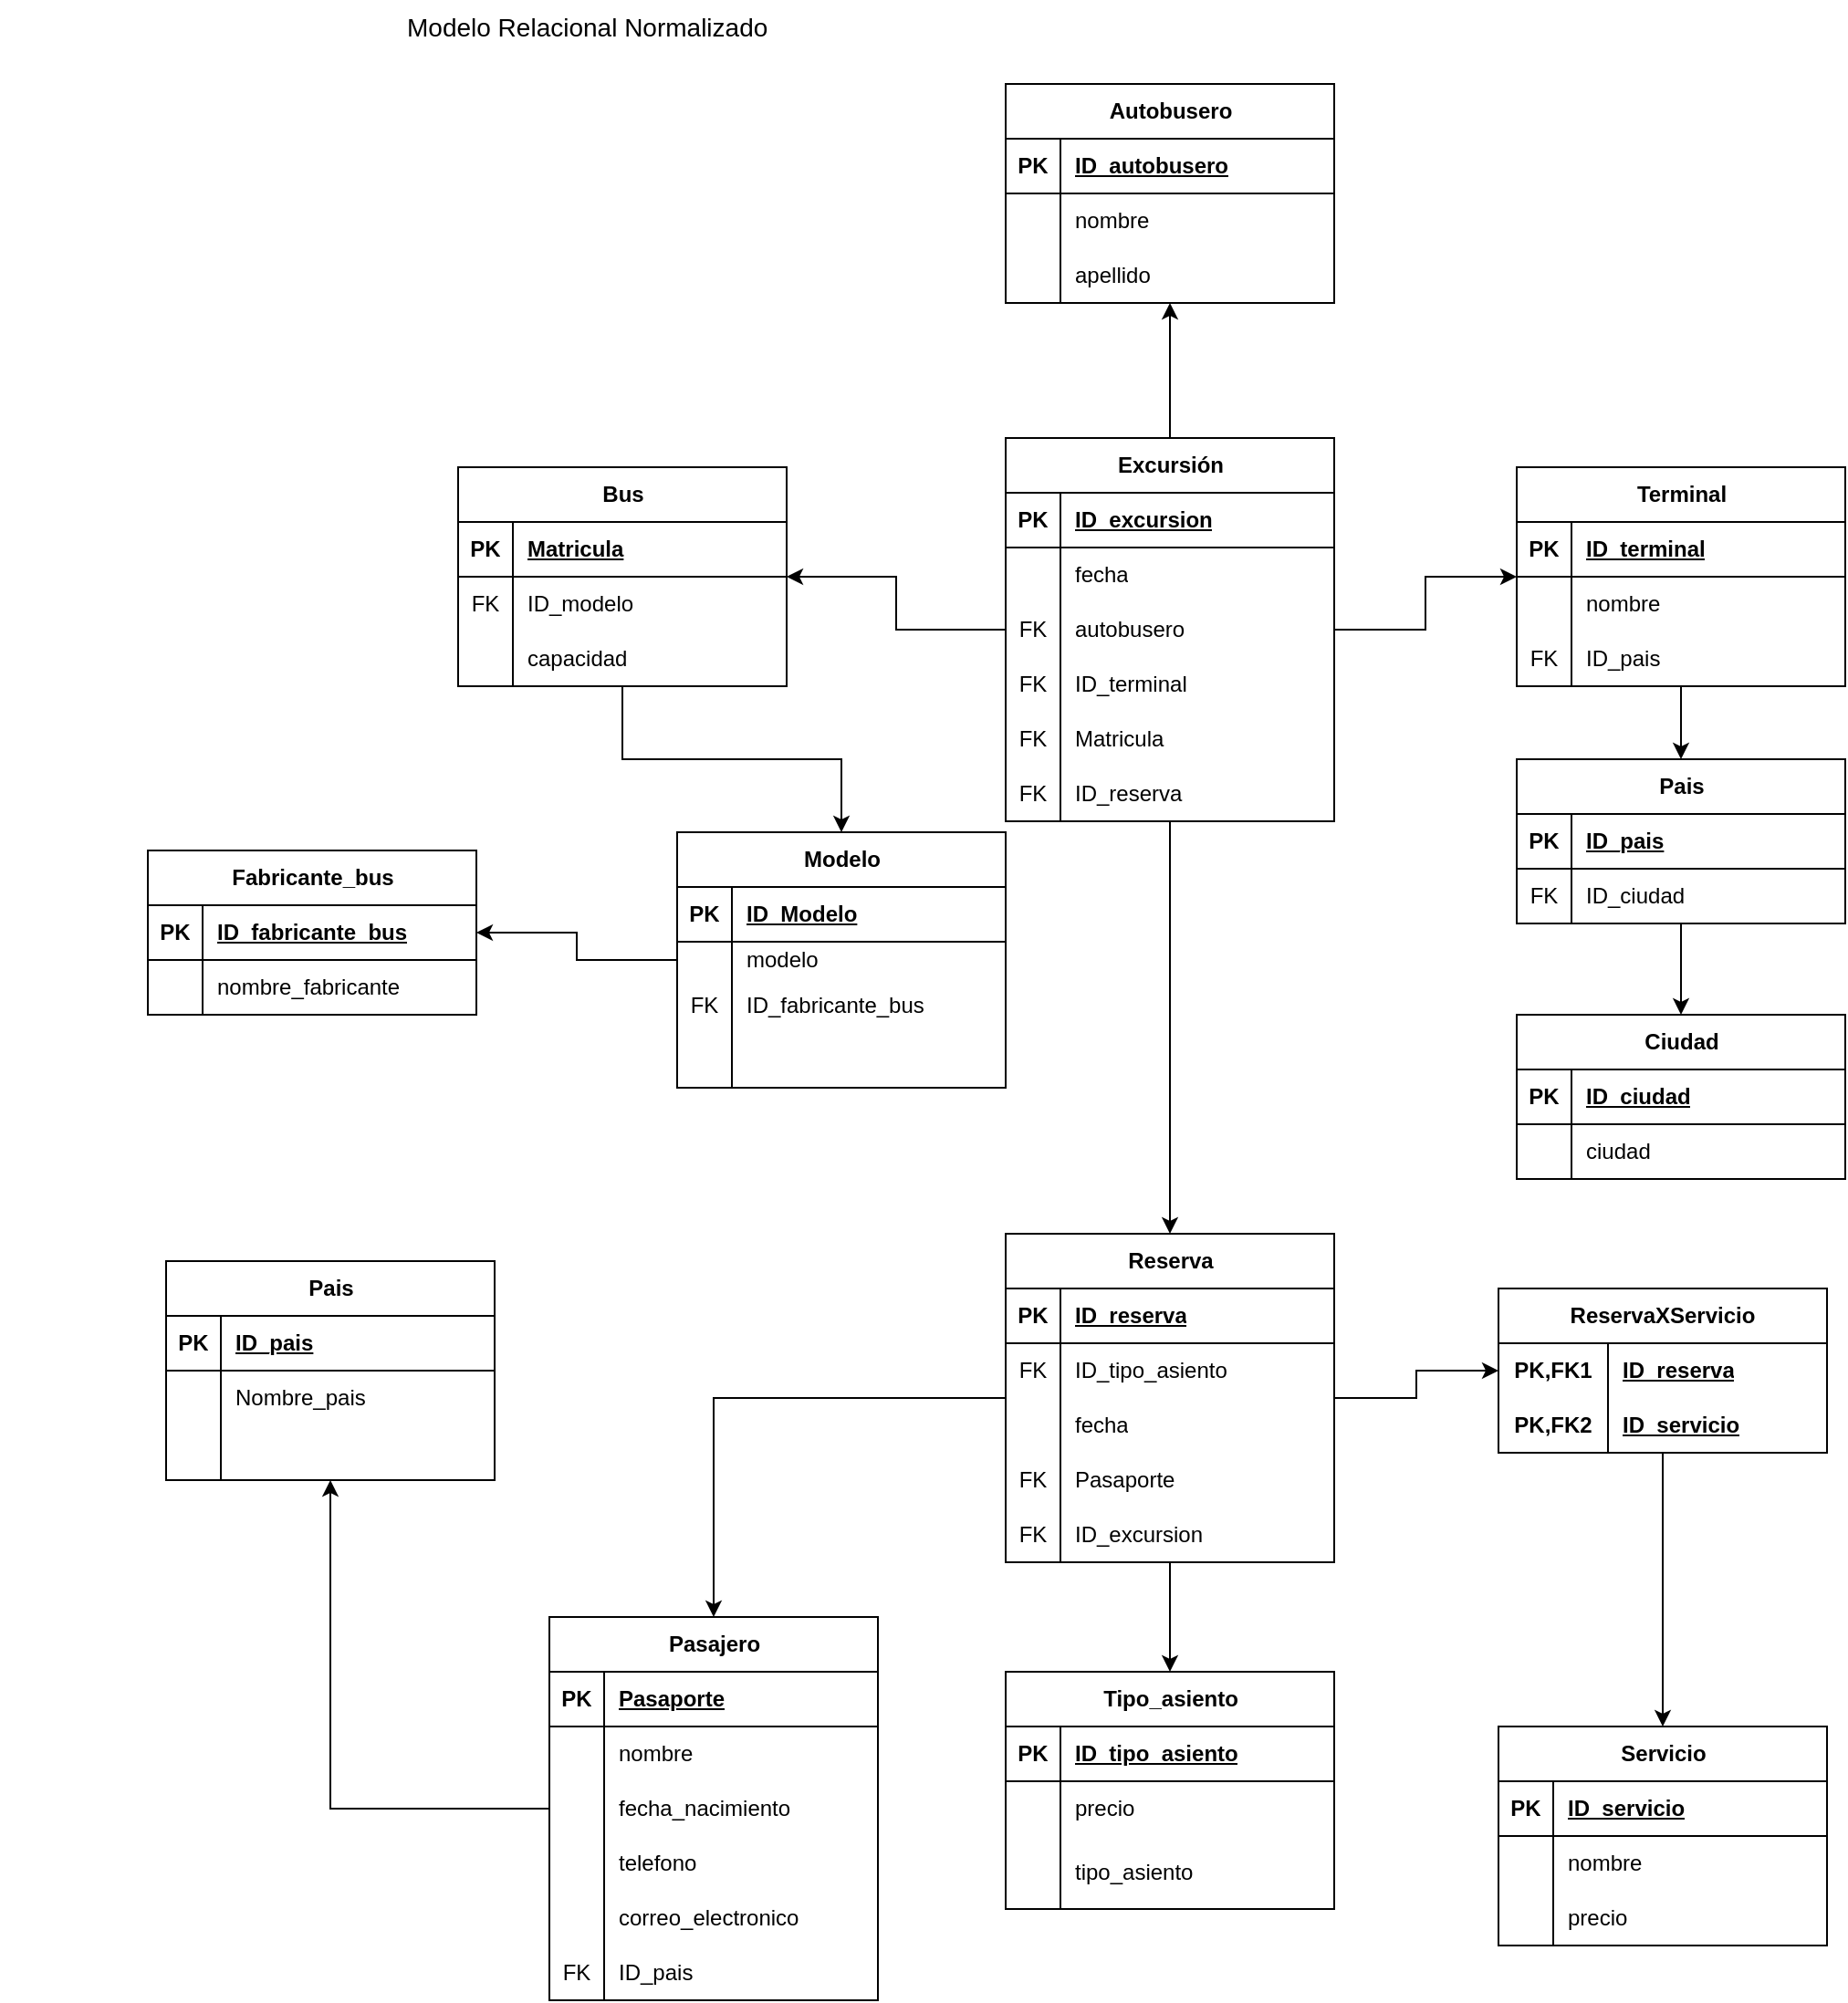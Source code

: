 <mxfile version="24.2.3" type="device">
  <diagram name="Página-1" id="sTii-aYn2MljI0GXQbQW">
    <mxGraphModel dx="1820" dy="479" grid="1" gridSize="10" guides="1" tooltips="1" connect="1" arrows="1" fold="1" page="1" pageScale="1" pageWidth="827" pageHeight="1169" math="0" shadow="0">
      <root>
        <mxCell id="0" />
        <mxCell id="1" parent="0" />
        <mxCell id="1o98DxpdG4-aIooKoD_s-175" style="edgeStyle=orthogonalEdgeStyle;rounded=0;orthogonalLoop=1;jettySize=auto;html=1;" parent="1" source="1o98DxpdG4-aIooKoD_s-1" target="1o98DxpdG4-aIooKoD_s-162" edge="1">
          <mxGeometry relative="1" as="geometry" />
        </mxCell>
        <mxCell id="1o98DxpdG4-aIooKoD_s-1" value="Bus" style="shape=table;startSize=30;container=1;collapsible=1;childLayout=tableLayout;fixedRows=1;rowLines=0;fontStyle=1;align=center;resizeLast=1;html=1;" parent="1" vertex="1">
          <mxGeometry x="40" y="276" width="180" height="120" as="geometry" />
        </mxCell>
        <mxCell id="1o98DxpdG4-aIooKoD_s-2" value="" style="shape=tableRow;horizontal=0;startSize=0;swimlaneHead=0;swimlaneBody=0;fillColor=none;collapsible=0;dropTarget=0;points=[[0,0.5],[1,0.5]];portConstraint=eastwest;top=0;left=0;right=0;bottom=1;" parent="1o98DxpdG4-aIooKoD_s-1" vertex="1">
          <mxGeometry y="30" width="180" height="30" as="geometry" />
        </mxCell>
        <mxCell id="1o98DxpdG4-aIooKoD_s-3" value="PK" style="shape=partialRectangle;connectable=0;fillColor=none;top=0;left=0;bottom=0;right=0;fontStyle=1;overflow=hidden;whiteSpace=wrap;html=1;" parent="1o98DxpdG4-aIooKoD_s-2" vertex="1">
          <mxGeometry width="30" height="30" as="geometry">
            <mxRectangle width="30" height="30" as="alternateBounds" />
          </mxGeometry>
        </mxCell>
        <mxCell id="1o98DxpdG4-aIooKoD_s-4" value="Matricula" style="shape=partialRectangle;connectable=0;fillColor=none;top=0;left=0;bottom=0;right=0;align=left;spacingLeft=6;fontStyle=5;overflow=hidden;whiteSpace=wrap;html=1;" parent="1o98DxpdG4-aIooKoD_s-2" vertex="1">
          <mxGeometry x="30" width="150" height="30" as="geometry">
            <mxRectangle width="150" height="30" as="alternateBounds" />
          </mxGeometry>
        </mxCell>
        <mxCell id="1o98DxpdG4-aIooKoD_s-5" value="" style="shape=tableRow;horizontal=0;startSize=0;swimlaneHead=0;swimlaneBody=0;fillColor=none;collapsible=0;dropTarget=0;points=[[0,0.5],[1,0.5]];portConstraint=eastwest;top=0;left=0;right=0;bottom=0;" parent="1o98DxpdG4-aIooKoD_s-1" vertex="1">
          <mxGeometry y="60" width="180" height="30" as="geometry" />
        </mxCell>
        <mxCell id="1o98DxpdG4-aIooKoD_s-6" value="FK" style="shape=partialRectangle;connectable=0;fillColor=none;top=0;left=0;bottom=0;right=0;editable=1;overflow=hidden;whiteSpace=wrap;html=1;" parent="1o98DxpdG4-aIooKoD_s-5" vertex="1">
          <mxGeometry width="30" height="30" as="geometry">
            <mxRectangle width="30" height="30" as="alternateBounds" />
          </mxGeometry>
        </mxCell>
        <mxCell id="1o98DxpdG4-aIooKoD_s-7" value="ID_modelo" style="shape=partialRectangle;connectable=0;fillColor=none;top=0;left=0;bottom=0;right=0;align=left;spacingLeft=6;overflow=hidden;whiteSpace=wrap;html=1;" parent="1o98DxpdG4-aIooKoD_s-5" vertex="1">
          <mxGeometry x="30" width="150" height="30" as="geometry">
            <mxRectangle width="150" height="30" as="alternateBounds" />
          </mxGeometry>
        </mxCell>
        <mxCell id="1o98DxpdG4-aIooKoD_s-158" style="shape=tableRow;horizontal=0;startSize=0;swimlaneHead=0;swimlaneBody=0;fillColor=none;collapsible=0;dropTarget=0;points=[[0,0.5],[1,0.5]];portConstraint=eastwest;top=0;left=0;right=0;bottom=0;" parent="1o98DxpdG4-aIooKoD_s-1" vertex="1">
          <mxGeometry y="90" width="180" height="30" as="geometry" />
        </mxCell>
        <mxCell id="1o98DxpdG4-aIooKoD_s-159" style="shape=partialRectangle;connectable=0;fillColor=none;top=0;left=0;bottom=0;right=0;editable=1;overflow=hidden;whiteSpace=wrap;html=1;" parent="1o98DxpdG4-aIooKoD_s-158" vertex="1">
          <mxGeometry width="30" height="30" as="geometry">
            <mxRectangle width="30" height="30" as="alternateBounds" />
          </mxGeometry>
        </mxCell>
        <mxCell id="1o98DxpdG4-aIooKoD_s-160" value="capacidad" style="shape=partialRectangle;connectable=0;fillColor=none;top=0;left=0;bottom=0;right=0;align=left;spacingLeft=6;overflow=hidden;whiteSpace=wrap;html=1;" parent="1o98DxpdG4-aIooKoD_s-158" vertex="1">
          <mxGeometry x="30" width="150" height="30" as="geometry">
            <mxRectangle width="150" height="30" as="alternateBounds" />
          </mxGeometry>
        </mxCell>
        <mxCell id="1o98DxpdG4-aIooKoD_s-14" value="Modelo Relacional Normalizado" style="text;html=1;align=left;verticalAlign=middle;whiteSpace=wrap;rounded=0;fontSize=14;" parent="1" vertex="1">
          <mxGeometry x="10" y="20" width="260" height="30" as="geometry" />
        </mxCell>
        <mxCell id="1o98DxpdG4-aIooKoD_s-180" style="edgeStyle=orthogonalEdgeStyle;rounded=0;orthogonalLoop=1;jettySize=auto;html=1;" parent="1" source="1o98DxpdG4-aIooKoD_s-16" target="1o98DxpdG4-aIooKoD_s-145" edge="1">
          <mxGeometry relative="1" as="geometry" />
        </mxCell>
        <mxCell id="1o98DxpdG4-aIooKoD_s-16" value="Terminal" style="shape=table;startSize=30;container=1;collapsible=1;childLayout=tableLayout;fixedRows=1;rowLines=0;fontStyle=1;align=center;resizeLast=1;html=1;" parent="1" vertex="1">
          <mxGeometry x="620" y="276" width="180" height="120" as="geometry" />
        </mxCell>
        <mxCell id="1o98DxpdG4-aIooKoD_s-17" value="" style="shape=tableRow;horizontal=0;startSize=0;swimlaneHead=0;swimlaneBody=0;fillColor=none;collapsible=0;dropTarget=0;points=[[0,0.5],[1,0.5]];portConstraint=eastwest;top=0;left=0;right=0;bottom=1;" parent="1o98DxpdG4-aIooKoD_s-16" vertex="1">
          <mxGeometry y="30" width="180" height="30" as="geometry" />
        </mxCell>
        <mxCell id="1o98DxpdG4-aIooKoD_s-18" value="PK" style="shape=partialRectangle;connectable=0;fillColor=none;top=0;left=0;bottom=0;right=0;fontStyle=1;overflow=hidden;whiteSpace=wrap;html=1;" parent="1o98DxpdG4-aIooKoD_s-17" vertex="1">
          <mxGeometry width="30" height="30" as="geometry">
            <mxRectangle width="30" height="30" as="alternateBounds" />
          </mxGeometry>
        </mxCell>
        <mxCell id="1o98DxpdG4-aIooKoD_s-19" value="ID_terminal" style="shape=partialRectangle;connectable=0;fillColor=none;top=0;left=0;bottom=0;right=0;align=left;spacingLeft=6;fontStyle=5;overflow=hidden;whiteSpace=wrap;html=1;" parent="1o98DxpdG4-aIooKoD_s-17" vertex="1">
          <mxGeometry x="30" width="150" height="30" as="geometry">
            <mxRectangle width="150" height="30" as="alternateBounds" />
          </mxGeometry>
        </mxCell>
        <mxCell id="1o98DxpdG4-aIooKoD_s-20" value="" style="shape=tableRow;horizontal=0;startSize=0;swimlaneHead=0;swimlaneBody=0;fillColor=none;collapsible=0;dropTarget=0;points=[[0,0.5],[1,0.5]];portConstraint=eastwest;top=0;left=0;right=0;bottom=0;" parent="1o98DxpdG4-aIooKoD_s-16" vertex="1">
          <mxGeometry y="60" width="180" height="30" as="geometry" />
        </mxCell>
        <mxCell id="1o98DxpdG4-aIooKoD_s-21" value="" style="shape=partialRectangle;connectable=0;fillColor=none;top=0;left=0;bottom=0;right=0;editable=1;overflow=hidden;whiteSpace=wrap;html=1;" parent="1o98DxpdG4-aIooKoD_s-20" vertex="1">
          <mxGeometry width="30" height="30" as="geometry">
            <mxRectangle width="30" height="30" as="alternateBounds" />
          </mxGeometry>
        </mxCell>
        <mxCell id="1o98DxpdG4-aIooKoD_s-22" value="nombre" style="shape=partialRectangle;connectable=0;fillColor=none;top=0;left=0;bottom=0;right=0;align=left;spacingLeft=6;overflow=hidden;whiteSpace=wrap;html=1;" parent="1o98DxpdG4-aIooKoD_s-20" vertex="1">
          <mxGeometry x="30" width="150" height="30" as="geometry">
            <mxRectangle width="150" height="30" as="alternateBounds" />
          </mxGeometry>
        </mxCell>
        <mxCell id="1o98DxpdG4-aIooKoD_s-26" value="" style="shape=tableRow;horizontal=0;startSize=0;swimlaneHead=0;swimlaneBody=0;fillColor=none;collapsible=0;dropTarget=0;points=[[0,0.5],[1,0.5]];portConstraint=eastwest;top=0;left=0;right=0;bottom=0;" parent="1o98DxpdG4-aIooKoD_s-16" vertex="1">
          <mxGeometry y="90" width="180" height="30" as="geometry" />
        </mxCell>
        <mxCell id="1o98DxpdG4-aIooKoD_s-27" value="FK" style="shape=partialRectangle;connectable=0;fillColor=none;top=0;left=0;bottom=0;right=0;editable=1;overflow=hidden;whiteSpace=wrap;html=1;" parent="1o98DxpdG4-aIooKoD_s-26" vertex="1">
          <mxGeometry width="30" height="30" as="geometry">
            <mxRectangle width="30" height="30" as="alternateBounds" />
          </mxGeometry>
        </mxCell>
        <mxCell id="1o98DxpdG4-aIooKoD_s-28" value="ID_pais" style="shape=partialRectangle;connectable=0;fillColor=none;top=0;left=0;bottom=0;right=0;align=left;spacingLeft=6;overflow=hidden;whiteSpace=wrap;html=1;" parent="1o98DxpdG4-aIooKoD_s-26" vertex="1">
          <mxGeometry x="30" width="150" height="30" as="geometry">
            <mxRectangle width="150" height="30" as="alternateBounds" />
          </mxGeometry>
        </mxCell>
        <mxCell id="1o98DxpdG4-aIooKoD_s-29" style="edgeStyle=orthogonalEdgeStyle;rounded=0;orthogonalLoop=1;jettySize=auto;html=1;" parent="1" source="1o98DxpdG4-aIooKoD_s-30" target="1o98DxpdG4-aIooKoD_s-52" edge="1">
          <mxGeometry relative="1" as="geometry" />
        </mxCell>
        <mxCell id="1o98DxpdG4-aIooKoD_s-125" style="edgeStyle=orthogonalEdgeStyle;rounded=0;orthogonalLoop=1;jettySize=auto;html=1;" parent="1" source="1o98DxpdG4-aIooKoD_s-30" target="1o98DxpdG4-aIooKoD_s-112" edge="1">
          <mxGeometry relative="1" as="geometry" />
        </mxCell>
        <mxCell id="1o98DxpdG4-aIooKoD_s-144" style="edgeStyle=orthogonalEdgeStyle;rounded=0;orthogonalLoop=1;jettySize=auto;html=1;" parent="1" source="1o98DxpdG4-aIooKoD_s-30" target="1o98DxpdG4-aIooKoD_s-1" edge="1">
          <mxGeometry relative="1" as="geometry" />
        </mxCell>
        <mxCell id="1o98DxpdG4-aIooKoD_s-30" value="Excursión" style="shape=table;startSize=30;container=1;collapsible=1;childLayout=tableLayout;fixedRows=1;rowLines=0;fontStyle=1;align=center;resizeLast=1;html=1;" parent="1" vertex="1">
          <mxGeometry x="340" y="260" width="180" height="210" as="geometry" />
        </mxCell>
        <mxCell id="1o98DxpdG4-aIooKoD_s-31" value="" style="shape=tableRow;horizontal=0;startSize=0;swimlaneHead=0;swimlaneBody=0;fillColor=none;collapsible=0;dropTarget=0;points=[[0,0.5],[1,0.5]];portConstraint=eastwest;top=0;left=0;right=0;bottom=1;" parent="1o98DxpdG4-aIooKoD_s-30" vertex="1">
          <mxGeometry y="30" width="180" height="30" as="geometry" />
        </mxCell>
        <mxCell id="1o98DxpdG4-aIooKoD_s-32" value="PK" style="shape=partialRectangle;connectable=0;fillColor=none;top=0;left=0;bottom=0;right=0;fontStyle=1;overflow=hidden;whiteSpace=wrap;html=1;" parent="1o98DxpdG4-aIooKoD_s-31" vertex="1">
          <mxGeometry width="30" height="30" as="geometry">
            <mxRectangle width="30" height="30" as="alternateBounds" />
          </mxGeometry>
        </mxCell>
        <mxCell id="1o98DxpdG4-aIooKoD_s-33" value="ID_excursion" style="shape=partialRectangle;connectable=0;fillColor=none;top=0;left=0;bottom=0;right=0;align=left;spacingLeft=6;fontStyle=5;overflow=hidden;whiteSpace=wrap;html=1;" parent="1o98DxpdG4-aIooKoD_s-31" vertex="1">
          <mxGeometry x="30" width="150" height="30" as="geometry">
            <mxRectangle width="150" height="30" as="alternateBounds" />
          </mxGeometry>
        </mxCell>
        <mxCell id="1o98DxpdG4-aIooKoD_s-34" value="" style="shape=tableRow;horizontal=0;startSize=0;swimlaneHead=0;swimlaneBody=0;fillColor=none;collapsible=0;dropTarget=0;points=[[0,0.5],[1,0.5]];portConstraint=eastwest;top=0;left=0;right=0;bottom=0;" parent="1o98DxpdG4-aIooKoD_s-30" vertex="1">
          <mxGeometry y="60" width="180" height="30" as="geometry" />
        </mxCell>
        <mxCell id="1o98DxpdG4-aIooKoD_s-35" value="" style="shape=partialRectangle;connectable=0;fillColor=none;top=0;left=0;bottom=0;right=0;editable=1;overflow=hidden;whiteSpace=wrap;html=1;" parent="1o98DxpdG4-aIooKoD_s-34" vertex="1">
          <mxGeometry width="30" height="30" as="geometry">
            <mxRectangle width="30" height="30" as="alternateBounds" />
          </mxGeometry>
        </mxCell>
        <mxCell id="1o98DxpdG4-aIooKoD_s-36" value="fecha" style="shape=partialRectangle;connectable=0;fillColor=none;top=0;left=0;bottom=0;right=0;align=left;spacingLeft=6;overflow=hidden;whiteSpace=wrap;html=1;" parent="1o98DxpdG4-aIooKoD_s-34" vertex="1">
          <mxGeometry x="30" width="150" height="30" as="geometry">
            <mxRectangle width="150" height="30" as="alternateBounds" />
          </mxGeometry>
        </mxCell>
        <mxCell id="1o98DxpdG4-aIooKoD_s-37" value="" style="shape=tableRow;horizontal=0;startSize=0;swimlaneHead=0;swimlaneBody=0;fillColor=none;collapsible=0;dropTarget=0;points=[[0,0.5],[1,0.5]];portConstraint=eastwest;top=0;left=0;right=0;bottom=0;" parent="1o98DxpdG4-aIooKoD_s-30" vertex="1">
          <mxGeometry y="90" width="180" height="30" as="geometry" />
        </mxCell>
        <mxCell id="1o98DxpdG4-aIooKoD_s-38" value="FK" style="shape=partialRectangle;connectable=0;fillColor=none;top=0;left=0;bottom=0;right=0;editable=1;overflow=hidden;whiteSpace=wrap;html=1;" parent="1o98DxpdG4-aIooKoD_s-37" vertex="1">
          <mxGeometry width="30" height="30" as="geometry">
            <mxRectangle width="30" height="30" as="alternateBounds" />
          </mxGeometry>
        </mxCell>
        <mxCell id="1o98DxpdG4-aIooKoD_s-39" value="autobusero" style="shape=partialRectangle;connectable=0;fillColor=none;top=0;left=0;bottom=0;right=0;align=left;spacingLeft=6;overflow=hidden;whiteSpace=wrap;html=1;" parent="1o98DxpdG4-aIooKoD_s-37" vertex="1">
          <mxGeometry x="30" width="150" height="30" as="geometry">
            <mxRectangle width="150" height="30" as="alternateBounds" />
          </mxGeometry>
        </mxCell>
        <mxCell id="1o98DxpdG4-aIooKoD_s-43" style="shape=tableRow;horizontal=0;startSize=0;swimlaneHead=0;swimlaneBody=0;fillColor=none;collapsible=0;dropTarget=0;points=[[0,0.5],[1,0.5]];portConstraint=eastwest;top=0;left=0;right=0;bottom=0;" parent="1o98DxpdG4-aIooKoD_s-30" vertex="1">
          <mxGeometry y="120" width="180" height="30" as="geometry" />
        </mxCell>
        <mxCell id="1o98DxpdG4-aIooKoD_s-44" value="FK" style="shape=partialRectangle;connectable=0;fillColor=none;top=0;left=0;bottom=0;right=0;editable=1;overflow=hidden;whiteSpace=wrap;html=1;" parent="1o98DxpdG4-aIooKoD_s-43" vertex="1">
          <mxGeometry width="30" height="30" as="geometry">
            <mxRectangle width="30" height="30" as="alternateBounds" />
          </mxGeometry>
        </mxCell>
        <mxCell id="1o98DxpdG4-aIooKoD_s-45" value="ID_terminal" style="shape=partialRectangle;connectable=0;fillColor=none;top=0;left=0;bottom=0;right=0;align=left;spacingLeft=6;overflow=hidden;whiteSpace=wrap;html=1;" parent="1o98DxpdG4-aIooKoD_s-43" vertex="1">
          <mxGeometry x="30" width="150" height="30" as="geometry">
            <mxRectangle width="150" height="30" as="alternateBounds" />
          </mxGeometry>
        </mxCell>
        <mxCell id="1o98DxpdG4-aIooKoD_s-46" style="shape=tableRow;horizontal=0;startSize=0;swimlaneHead=0;swimlaneBody=0;fillColor=none;collapsible=0;dropTarget=0;points=[[0,0.5],[1,0.5]];portConstraint=eastwest;top=0;left=0;right=0;bottom=0;" parent="1o98DxpdG4-aIooKoD_s-30" vertex="1">
          <mxGeometry y="150" width="180" height="30" as="geometry" />
        </mxCell>
        <mxCell id="1o98DxpdG4-aIooKoD_s-47" value="FK" style="shape=partialRectangle;connectable=0;fillColor=none;top=0;left=0;bottom=0;right=0;editable=1;overflow=hidden;whiteSpace=wrap;html=1;" parent="1o98DxpdG4-aIooKoD_s-46" vertex="1">
          <mxGeometry width="30" height="30" as="geometry">
            <mxRectangle width="30" height="30" as="alternateBounds" />
          </mxGeometry>
        </mxCell>
        <mxCell id="1o98DxpdG4-aIooKoD_s-48" value="Matricula" style="shape=partialRectangle;connectable=0;fillColor=none;top=0;left=0;bottom=0;right=0;align=left;spacingLeft=6;overflow=hidden;whiteSpace=wrap;html=1;" parent="1o98DxpdG4-aIooKoD_s-46" vertex="1">
          <mxGeometry x="30" width="150" height="30" as="geometry">
            <mxRectangle width="150" height="30" as="alternateBounds" />
          </mxGeometry>
        </mxCell>
        <mxCell id="1o98DxpdG4-aIooKoD_s-49" style="shape=tableRow;horizontal=0;startSize=0;swimlaneHead=0;swimlaneBody=0;fillColor=none;collapsible=0;dropTarget=0;points=[[0,0.5],[1,0.5]];portConstraint=eastwest;top=0;left=0;right=0;bottom=0;" parent="1o98DxpdG4-aIooKoD_s-30" vertex="1">
          <mxGeometry y="180" width="180" height="30" as="geometry" />
        </mxCell>
        <mxCell id="1o98DxpdG4-aIooKoD_s-50" value="FK" style="shape=partialRectangle;connectable=0;fillColor=none;top=0;left=0;bottom=0;right=0;editable=1;overflow=hidden;whiteSpace=wrap;html=1;" parent="1o98DxpdG4-aIooKoD_s-49" vertex="1">
          <mxGeometry width="30" height="30" as="geometry">
            <mxRectangle width="30" height="30" as="alternateBounds" />
          </mxGeometry>
        </mxCell>
        <mxCell id="1o98DxpdG4-aIooKoD_s-51" value="ID_reserva" style="shape=partialRectangle;connectable=0;fillColor=none;top=0;left=0;bottom=0;right=0;align=left;spacingLeft=6;overflow=hidden;whiteSpace=wrap;html=1;" parent="1o98DxpdG4-aIooKoD_s-49" vertex="1">
          <mxGeometry x="30" width="150" height="30" as="geometry">
            <mxRectangle width="150" height="30" as="alternateBounds" />
          </mxGeometry>
        </mxCell>
        <mxCell id="1o98DxpdG4-aIooKoD_s-243" style="edgeStyle=orthogonalEdgeStyle;rounded=0;orthogonalLoop=1;jettySize=auto;html=1;" parent="1" source="1o98DxpdG4-aIooKoD_s-52" target="1o98DxpdG4-aIooKoD_s-227" edge="1">
          <mxGeometry relative="1" as="geometry" />
        </mxCell>
        <mxCell id="1o98DxpdG4-aIooKoD_s-244" style="edgeStyle=orthogonalEdgeStyle;rounded=0;orthogonalLoop=1;jettySize=auto;html=1;entryX=0.5;entryY=0;entryDx=0;entryDy=0;" parent="1" source="1o98DxpdG4-aIooKoD_s-52" target="1o98DxpdG4-aIooKoD_s-68" edge="1">
          <mxGeometry relative="1" as="geometry" />
        </mxCell>
        <mxCell id="1o98DxpdG4-aIooKoD_s-249" style="edgeStyle=orthogonalEdgeStyle;rounded=0;orthogonalLoop=1;jettySize=auto;html=1;" parent="1" source="1o98DxpdG4-aIooKoD_s-52" target="1o98DxpdG4-aIooKoD_s-104" edge="1">
          <mxGeometry relative="1" as="geometry" />
        </mxCell>
        <mxCell id="1o98DxpdG4-aIooKoD_s-52" value="Reserva" style="shape=table;startSize=30;container=1;collapsible=1;childLayout=tableLayout;fixedRows=1;rowLines=0;fontStyle=1;align=center;resizeLast=1;html=1;" parent="1" vertex="1">
          <mxGeometry x="340" y="696" width="180" height="180" as="geometry" />
        </mxCell>
        <mxCell id="1o98DxpdG4-aIooKoD_s-53" value="" style="shape=tableRow;horizontal=0;startSize=0;swimlaneHead=0;swimlaneBody=0;fillColor=none;collapsible=0;dropTarget=0;points=[[0,0.5],[1,0.5]];portConstraint=eastwest;top=0;left=0;right=0;bottom=1;" parent="1o98DxpdG4-aIooKoD_s-52" vertex="1">
          <mxGeometry y="30" width="180" height="30" as="geometry" />
        </mxCell>
        <mxCell id="1o98DxpdG4-aIooKoD_s-54" value="PK" style="shape=partialRectangle;connectable=0;fillColor=none;top=0;left=0;bottom=0;right=0;fontStyle=1;overflow=hidden;whiteSpace=wrap;html=1;" parent="1o98DxpdG4-aIooKoD_s-53" vertex="1">
          <mxGeometry width="30" height="30" as="geometry">
            <mxRectangle width="30" height="30" as="alternateBounds" />
          </mxGeometry>
        </mxCell>
        <mxCell id="1o98DxpdG4-aIooKoD_s-55" value="ID_reserva" style="shape=partialRectangle;connectable=0;fillColor=none;top=0;left=0;bottom=0;right=0;align=left;spacingLeft=6;fontStyle=5;overflow=hidden;whiteSpace=wrap;html=1;" parent="1o98DxpdG4-aIooKoD_s-53" vertex="1">
          <mxGeometry x="30" width="150" height="30" as="geometry">
            <mxRectangle width="150" height="30" as="alternateBounds" />
          </mxGeometry>
        </mxCell>
        <mxCell id="1o98DxpdG4-aIooKoD_s-59" value="" style="shape=tableRow;horizontal=0;startSize=0;swimlaneHead=0;swimlaneBody=0;fillColor=none;collapsible=0;dropTarget=0;points=[[0,0.5],[1,0.5]];portConstraint=eastwest;top=0;left=0;right=0;bottom=0;" parent="1o98DxpdG4-aIooKoD_s-52" vertex="1">
          <mxGeometry y="60" width="180" height="30" as="geometry" />
        </mxCell>
        <mxCell id="1o98DxpdG4-aIooKoD_s-60" value="FK" style="shape=partialRectangle;connectable=0;fillColor=none;top=0;left=0;bottom=0;right=0;editable=1;overflow=hidden;whiteSpace=wrap;html=1;" parent="1o98DxpdG4-aIooKoD_s-59" vertex="1">
          <mxGeometry width="30" height="30" as="geometry">
            <mxRectangle width="30" height="30" as="alternateBounds" />
          </mxGeometry>
        </mxCell>
        <mxCell id="1o98DxpdG4-aIooKoD_s-61" value="ID_tipo_asiento" style="shape=partialRectangle;connectable=0;fillColor=none;top=0;left=0;bottom=0;right=0;align=left;spacingLeft=6;overflow=hidden;whiteSpace=wrap;html=1;" parent="1o98DxpdG4-aIooKoD_s-59" vertex="1">
          <mxGeometry x="30" width="150" height="30" as="geometry">
            <mxRectangle width="150" height="30" as="alternateBounds" />
          </mxGeometry>
        </mxCell>
        <mxCell id="1o98DxpdG4-aIooKoD_s-62" value="" style="shape=tableRow;horizontal=0;startSize=0;swimlaneHead=0;swimlaneBody=0;fillColor=none;collapsible=0;dropTarget=0;points=[[0,0.5],[1,0.5]];portConstraint=eastwest;top=0;left=0;right=0;bottom=0;" parent="1o98DxpdG4-aIooKoD_s-52" vertex="1">
          <mxGeometry y="90" width="180" height="30" as="geometry" />
        </mxCell>
        <mxCell id="1o98DxpdG4-aIooKoD_s-63" value="" style="shape=partialRectangle;connectable=0;fillColor=none;top=0;left=0;bottom=0;right=0;editable=1;overflow=hidden;whiteSpace=wrap;html=1;" parent="1o98DxpdG4-aIooKoD_s-62" vertex="1">
          <mxGeometry width="30" height="30" as="geometry">
            <mxRectangle width="30" height="30" as="alternateBounds" />
          </mxGeometry>
        </mxCell>
        <mxCell id="1o98DxpdG4-aIooKoD_s-64" value="fecha" style="shape=partialRectangle;connectable=0;fillColor=none;top=0;left=0;bottom=0;right=0;align=left;spacingLeft=6;overflow=hidden;whiteSpace=wrap;html=1;" parent="1o98DxpdG4-aIooKoD_s-62" vertex="1">
          <mxGeometry x="30" width="150" height="30" as="geometry">
            <mxRectangle width="150" height="30" as="alternateBounds" />
          </mxGeometry>
        </mxCell>
        <mxCell id="1o98DxpdG4-aIooKoD_s-246" style="shape=tableRow;horizontal=0;startSize=0;swimlaneHead=0;swimlaneBody=0;fillColor=none;collapsible=0;dropTarget=0;points=[[0,0.5],[1,0.5]];portConstraint=eastwest;top=0;left=0;right=0;bottom=0;" parent="1o98DxpdG4-aIooKoD_s-52" vertex="1">
          <mxGeometry y="120" width="180" height="30" as="geometry" />
        </mxCell>
        <mxCell id="1o98DxpdG4-aIooKoD_s-247" value="FK" style="shape=partialRectangle;connectable=0;fillColor=none;top=0;left=0;bottom=0;right=0;editable=1;overflow=hidden;whiteSpace=wrap;html=1;" parent="1o98DxpdG4-aIooKoD_s-246" vertex="1">
          <mxGeometry width="30" height="30" as="geometry">
            <mxRectangle width="30" height="30" as="alternateBounds" />
          </mxGeometry>
        </mxCell>
        <mxCell id="1o98DxpdG4-aIooKoD_s-248" value="Pasaporte" style="shape=partialRectangle;connectable=0;fillColor=none;top=0;left=0;bottom=0;right=0;align=left;spacingLeft=6;overflow=hidden;whiteSpace=wrap;html=1;" parent="1o98DxpdG4-aIooKoD_s-246" vertex="1">
          <mxGeometry x="30" width="150" height="30" as="geometry">
            <mxRectangle width="150" height="30" as="alternateBounds" />
          </mxGeometry>
        </mxCell>
        <mxCell id="1o98DxpdG4-aIooKoD_s-65" style="shape=tableRow;horizontal=0;startSize=0;swimlaneHead=0;swimlaneBody=0;fillColor=none;collapsible=0;dropTarget=0;points=[[0,0.5],[1,0.5]];portConstraint=eastwest;top=0;left=0;right=0;bottom=0;" parent="1o98DxpdG4-aIooKoD_s-52" vertex="1">
          <mxGeometry y="150" width="180" height="30" as="geometry" />
        </mxCell>
        <mxCell id="1o98DxpdG4-aIooKoD_s-66" value="FK" style="shape=partialRectangle;connectable=0;fillColor=none;top=0;left=0;bottom=0;right=0;editable=1;overflow=hidden;whiteSpace=wrap;html=1;" parent="1o98DxpdG4-aIooKoD_s-65" vertex="1">
          <mxGeometry width="30" height="30" as="geometry">
            <mxRectangle width="30" height="30" as="alternateBounds" />
          </mxGeometry>
        </mxCell>
        <mxCell id="1o98DxpdG4-aIooKoD_s-67" value="ID_excursion" style="shape=partialRectangle;connectable=0;fillColor=none;top=0;left=0;bottom=0;right=0;align=left;spacingLeft=6;overflow=hidden;whiteSpace=wrap;html=1;" parent="1o98DxpdG4-aIooKoD_s-65" vertex="1">
          <mxGeometry x="30" width="150" height="30" as="geometry">
            <mxRectangle width="150" height="30" as="alternateBounds" />
          </mxGeometry>
        </mxCell>
        <mxCell id="1o98DxpdG4-aIooKoD_s-68" value="Pasajero" style="shape=table;startSize=30;container=1;collapsible=1;childLayout=tableLayout;fixedRows=1;rowLines=0;fontStyle=1;align=center;resizeLast=1;html=1;" parent="1" vertex="1">
          <mxGeometry x="90" y="906" width="180" height="210" as="geometry" />
        </mxCell>
        <mxCell id="1o98DxpdG4-aIooKoD_s-69" value="" style="shape=tableRow;horizontal=0;startSize=0;swimlaneHead=0;swimlaneBody=0;fillColor=none;collapsible=0;dropTarget=0;points=[[0,0.5],[1,0.5]];portConstraint=eastwest;top=0;left=0;right=0;bottom=1;" parent="1o98DxpdG4-aIooKoD_s-68" vertex="1">
          <mxGeometry y="30" width="180" height="30" as="geometry" />
        </mxCell>
        <mxCell id="1o98DxpdG4-aIooKoD_s-70" value="PK" style="shape=partialRectangle;connectable=0;fillColor=none;top=0;left=0;bottom=0;right=0;fontStyle=1;overflow=hidden;whiteSpace=wrap;html=1;" parent="1o98DxpdG4-aIooKoD_s-69" vertex="1">
          <mxGeometry width="30" height="30" as="geometry">
            <mxRectangle width="30" height="30" as="alternateBounds" />
          </mxGeometry>
        </mxCell>
        <mxCell id="1o98DxpdG4-aIooKoD_s-71" value="Pasaporte" style="shape=partialRectangle;connectable=0;fillColor=none;top=0;left=0;bottom=0;right=0;align=left;spacingLeft=6;fontStyle=5;overflow=hidden;whiteSpace=wrap;html=1;" parent="1o98DxpdG4-aIooKoD_s-69" vertex="1">
          <mxGeometry x="30" width="150" height="30" as="geometry">
            <mxRectangle width="150" height="30" as="alternateBounds" />
          </mxGeometry>
        </mxCell>
        <mxCell id="1o98DxpdG4-aIooKoD_s-72" value="" style="shape=tableRow;horizontal=0;startSize=0;swimlaneHead=0;swimlaneBody=0;fillColor=none;collapsible=0;dropTarget=0;points=[[0,0.5],[1,0.5]];portConstraint=eastwest;top=0;left=0;right=0;bottom=0;" parent="1o98DxpdG4-aIooKoD_s-68" vertex="1">
          <mxGeometry y="60" width="180" height="30" as="geometry" />
        </mxCell>
        <mxCell id="1o98DxpdG4-aIooKoD_s-73" value="" style="shape=partialRectangle;connectable=0;fillColor=none;top=0;left=0;bottom=0;right=0;editable=1;overflow=hidden;whiteSpace=wrap;html=1;" parent="1o98DxpdG4-aIooKoD_s-72" vertex="1">
          <mxGeometry width="30" height="30" as="geometry">
            <mxRectangle width="30" height="30" as="alternateBounds" />
          </mxGeometry>
        </mxCell>
        <mxCell id="1o98DxpdG4-aIooKoD_s-74" value="nombre" style="shape=partialRectangle;connectable=0;fillColor=none;top=0;left=0;bottom=0;right=0;align=left;spacingLeft=6;overflow=hidden;whiteSpace=wrap;html=1;" parent="1o98DxpdG4-aIooKoD_s-72" vertex="1">
          <mxGeometry x="30" width="150" height="30" as="geometry">
            <mxRectangle width="150" height="30" as="alternateBounds" />
          </mxGeometry>
        </mxCell>
        <mxCell id="1o98DxpdG4-aIooKoD_s-75" value="" style="shape=tableRow;horizontal=0;startSize=0;swimlaneHead=0;swimlaneBody=0;fillColor=none;collapsible=0;dropTarget=0;points=[[0,0.5],[1,0.5]];portConstraint=eastwest;top=0;left=0;right=0;bottom=0;" parent="1o98DxpdG4-aIooKoD_s-68" vertex="1">
          <mxGeometry y="90" width="180" height="30" as="geometry" />
        </mxCell>
        <mxCell id="1o98DxpdG4-aIooKoD_s-76" value="" style="shape=partialRectangle;connectable=0;fillColor=none;top=0;left=0;bottom=0;right=0;editable=1;overflow=hidden;whiteSpace=wrap;html=1;" parent="1o98DxpdG4-aIooKoD_s-75" vertex="1">
          <mxGeometry width="30" height="30" as="geometry">
            <mxRectangle width="30" height="30" as="alternateBounds" />
          </mxGeometry>
        </mxCell>
        <mxCell id="1o98DxpdG4-aIooKoD_s-77" value="fecha_nacimiento" style="shape=partialRectangle;connectable=0;fillColor=none;top=0;left=0;bottom=0;right=0;align=left;spacingLeft=6;overflow=hidden;whiteSpace=wrap;html=1;" parent="1o98DxpdG4-aIooKoD_s-75" vertex="1">
          <mxGeometry x="30" width="150" height="30" as="geometry">
            <mxRectangle width="150" height="30" as="alternateBounds" />
          </mxGeometry>
        </mxCell>
        <mxCell id="1o98DxpdG4-aIooKoD_s-78" value="" style="shape=tableRow;horizontal=0;startSize=0;swimlaneHead=0;swimlaneBody=0;fillColor=none;collapsible=0;dropTarget=0;points=[[0,0.5],[1,0.5]];portConstraint=eastwest;top=0;left=0;right=0;bottom=0;" parent="1o98DxpdG4-aIooKoD_s-68" vertex="1">
          <mxGeometry y="120" width="180" height="30" as="geometry" />
        </mxCell>
        <mxCell id="1o98DxpdG4-aIooKoD_s-79" value="" style="shape=partialRectangle;connectable=0;fillColor=none;top=0;left=0;bottom=0;right=0;editable=1;overflow=hidden;whiteSpace=wrap;html=1;" parent="1o98DxpdG4-aIooKoD_s-78" vertex="1">
          <mxGeometry width="30" height="30" as="geometry">
            <mxRectangle width="30" height="30" as="alternateBounds" />
          </mxGeometry>
        </mxCell>
        <mxCell id="1o98DxpdG4-aIooKoD_s-80" value="telefono" style="shape=partialRectangle;connectable=0;fillColor=none;top=0;left=0;bottom=0;right=0;align=left;spacingLeft=6;overflow=hidden;whiteSpace=wrap;html=1;" parent="1o98DxpdG4-aIooKoD_s-78" vertex="1">
          <mxGeometry x="30" width="150" height="30" as="geometry">
            <mxRectangle width="150" height="30" as="alternateBounds" />
          </mxGeometry>
        </mxCell>
        <mxCell id="1o98DxpdG4-aIooKoD_s-81" style="shape=tableRow;horizontal=0;startSize=0;swimlaneHead=0;swimlaneBody=0;fillColor=none;collapsible=0;dropTarget=0;points=[[0,0.5],[1,0.5]];portConstraint=eastwest;top=0;left=0;right=0;bottom=0;" parent="1o98DxpdG4-aIooKoD_s-68" vertex="1">
          <mxGeometry y="150" width="180" height="30" as="geometry" />
        </mxCell>
        <mxCell id="1o98DxpdG4-aIooKoD_s-82" style="shape=partialRectangle;connectable=0;fillColor=none;top=0;left=0;bottom=0;right=0;editable=1;overflow=hidden;whiteSpace=wrap;html=1;" parent="1o98DxpdG4-aIooKoD_s-81" vertex="1">
          <mxGeometry width="30" height="30" as="geometry">
            <mxRectangle width="30" height="30" as="alternateBounds" />
          </mxGeometry>
        </mxCell>
        <mxCell id="1o98DxpdG4-aIooKoD_s-83" value="correo_electronico" style="shape=partialRectangle;connectable=0;fillColor=none;top=0;left=0;bottom=0;right=0;align=left;spacingLeft=6;overflow=hidden;whiteSpace=wrap;html=1;" parent="1o98DxpdG4-aIooKoD_s-81" vertex="1">
          <mxGeometry x="30" width="150" height="30" as="geometry">
            <mxRectangle width="150" height="30" as="alternateBounds" />
          </mxGeometry>
        </mxCell>
        <mxCell id="1o98DxpdG4-aIooKoD_s-84" style="shape=tableRow;horizontal=0;startSize=0;swimlaneHead=0;swimlaneBody=0;fillColor=none;collapsible=0;dropTarget=0;points=[[0,0.5],[1,0.5]];portConstraint=eastwest;top=0;left=0;right=0;bottom=0;" parent="1o98DxpdG4-aIooKoD_s-68" vertex="1">
          <mxGeometry y="180" width="180" height="30" as="geometry" />
        </mxCell>
        <mxCell id="1o98DxpdG4-aIooKoD_s-85" value="FK" style="shape=partialRectangle;connectable=0;fillColor=none;top=0;left=0;bottom=0;right=0;editable=1;overflow=hidden;whiteSpace=wrap;html=1;" parent="1o98DxpdG4-aIooKoD_s-84" vertex="1">
          <mxGeometry width="30" height="30" as="geometry">
            <mxRectangle width="30" height="30" as="alternateBounds" />
          </mxGeometry>
        </mxCell>
        <mxCell id="1o98DxpdG4-aIooKoD_s-86" value="ID_pais" style="shape=partialRectangle;connectable=0;fillColor=none;top=0;left=0;bottom=0;right=0;align=left;spacingLeft=6;overflow=hidden;whiteSpace=wrap;html=1;" parent="1o98DxpdG4-aIooKoD_s-84" vertex="1">
          <mxGeometry x="30" width="150" height="30" as="geometry">
            <mxRectangle width="150" height="30" as="alternateBounds" />
          </mxGeometry>
        </mxCell>
        <mxCell id="1o98DxpdG4-aIooKoD_s-90" value="Servicio" style="shape=table;startSize=30;container=1;collapsible=1;childLayout=tableLayout;fixedRows=1;rowLines=0;fontStyle=1;align=center;resizeLast=1;html=1;" parent="1" vertex="1">
          <mxGeometry x="610" y="966" width="180" height="120" as="geometry" />
        </mxCell>
        <mxCell id="1o98DxpdG4-aIooKoD_s-91" value="" style="shape=tableRow;horizontal=0;startSize=0;swimlaneHead=0;swimlaneBody=0;fillColor=none;collapsible=0;dropTarget=0;points=[[0,0.5],[1,0.5]];portConstraint=eastwest;top=0;left=0;right=0;bottom=1;" parent="1o98DxpdG4-aIooKoD_s-90" vertex="1">
          <mxGeometry y="30" width="180" height="30" as="geometry" />
        </mxCell>
        <mxCell id="1o98DxpdG4-aIooKoD_s-92" value="PK" style="shape=partialRectangle;connectable=0;fillColor=none;top=0;left=0;bottom=0;right=0;fontStyle=1;overflow=hidden;whiteSpace=wrap;html=1;" parent="1o98DxpdG4-aIooKoD_s-91" vertex="1">
          <mxGeometry width="30" height="30" as="geometry">
            <mxRectangle width="30" height="30" as="alternateBounds" />
          </mxGeometry>
        </mxCell>
        <mxCell id="1o98DxpdG4-aIooKoD_s-93" value="ID_servicio" style="shape=partialRectangle;connectable=0;fillColor=none;top=0;left=0;bottom=0;right=0;align=left;spacingLeft=6;fontStyle=5;overflow=hidden;whiteSpace=wrap;html=1;" parent="1o98DxpdG4-aIooKoD_s-91" vertex="1">
          <mxGeometry x="30" width="150" height="30" as="geometry">
            <mxRectangle width="150" height="30" as="alternateBounds" />
          </mxGeometry>
        </mxCell>
        <mxCell id="1o98DxpdG4-aIooKoD_s-94" value="" style="shape=tableRow;horizontal=0;startSize=0;swimlaneHead=0;swimlaneBody=0;fillColor=none;collapsible=0;dropTarget=0;points=[[0,0.5],[1,0.5]];portConstraint=eastwest;top=0;left=0;right=0;bottom=0;" parent="1o98DxpdG4-aIooKoD_s-90" vertex="1">
          <mxGeometry y="60" width="180" height="30" as="geometry" />
        </mxCell>
        <mxCell id="1o98DxpdG4-aIooKoD_s-95" value="" style="shape=partialRectangle;connectable=0;fillColor=none;top=0;left=0;bottom=0;right=0;editable=1;overflow=hidden;whiteSpace=wrap;html=1;" parent="1o98DxpdG4-aIooKoD_s-94" vertex="1">
          <mxGeometry width="30" height="30" as="geometry">
            <mxRectangle width="30" height="30" as="alternateBounds" />
          </mxGeometry>
        </mxCell>
        <mxCell id="1o98DxpdG4-aIooKoD_s-96" value="nombre" style="shape=partialRectangle;connectable=0;fillColor=none;top=0;left=0;bottom=0;right=0;align=left;spacingLeft=6;overflow=hidden;whiteSpace=wrap;html=1;" parent="1o98DxpdG4-aIooKoD_s-94" vertex="1">
          <mxGeometry x="30" width="150" height="30" as="geometry">
            <mxRectangle width="150" height="30" as="alternateBounds" />
          </mxGeometry>
        </mxCell>
        <mxCell id="1o98DxpdG4-aIooKoD_s-97" value="" style="shape=tableRow;horizontal=0;startSize=0;swimlaneHead=0;swimlaneBody=0;fillColor=none;collapsible=0;dropTarget=0;points=[[0,0.5],[1,0.5]];portConstraint=eastwest;top=0;left=0;right=0;bottom=0;" parent="1o98DxpdG4-aIooKoD_s-90" vertex="1">
          <mxGeometry y="90" width="180" height="30" as="geometry" />
        </mxCell>
        <mxCell id="1o98DxpdG4-aIooKoD_s-98" value="" style="shape=partialRectangle;connectable=0;fillColor=none;top=0;left=0;bottom=0;right=0;editable=1;overflow=hidden;whiteSpace=wrap;html=1;" parent="1o98DxpdG4-aIooKoD_s-97" vertex="1">
          <mxGeometry width="30" height="30" as="geometry">
            <mxRectangle width="30" height="30" as="alternateBounds" />
          </mxGeometry>
        </mxCell>
        <mxCell id="1o98DxpdG4-aIooKoD_s-99" value="precio" style="shape=partialRectangle;connectable=0;fillColor=none;top=0;left=0;bottom=0;right=0;align=left;spacingLeft=6;overflow=hidden;whiteSpace=wrap;html=1;" parent="1o98DxpdG4-aIooKoD_s-97" vertex="1">
          <mxGeometry x="30" width="150" height="30" as="geometry">
            <mxRectangle width="150" height="30" as="alternateBounds" />
          </mxGeometry>
        </mxCell>
        <mxCell id="1o98DxpdG4-aIooKoD_s-100" style="edgeStyle=orthogonalEdgeStyle;rounded=0;orthogonalLoop=1;jettySize=auto;html=1;entryX=1;entryY=0.5;entryDx=0;entryDy=0;" parent="1" target="1o98DxpdG4-aIooKoD_s-5" edge="1">
          <mxGeometry relative="1" as="geometry" />
        </mxCell>
        <mxCell id="1o98DxpdG4-aIooKoD_s-101" style="edgeStyle=orthogonalEdgeStyle;rounded=0;orthogonalLoop=1;jettySize=auto;html=1;" parent="1" source="1o98DxpdG4-aIooKoD_s-37" target="1o98DxpdG4-aIooKoD_s-16" edge="1">
          <mxGeometry relative="1" as="geometry" />
        </mxCell>
        <mxCell id="1o98DxpdG4-aIooKoD_s-102" style="edgeStyle=orthogonalEdgeStyle;rounded=0;orthogonalLoop=1;jettySize=auto;html=1;" parent="1" target="1o98DxpdG4-aIooKoD_s-68" edge="1">
          <mxGeometry relative="1" as="geometry" />
        </mxCell>
        <mxCell id="1o98DxpdG4-aIooKoD_s-103" style="edgeStyle=orthogonalEdgeStyle;rounded=0;orthogonalLoop=1;jettySize=auto;html=1;" parent="1" source="1o98DxpdG4-aIooKoD_s-104" target="1o98DxpdG4-aIooKoD_s-90" edge="1">
          <mxGeometry relative="1" as="geometry" />
        </mxCell>
        <mxCell id="1o98DxpdG4-aIooKoD_s-104" value="ReservaXServicio" style="shape=table;startSize=30;container=1;collapsible=1;childLayout=tableLayout;fixedRows=1;rowLines=0;fontStyle=1;align=center;resizeLast=1;html=1;whiteSpace=wrap;" parent="1" vertex="1">
          <mxGeometry x="610" y="726" width="180" height="90" as="geometry" />
        </mxCell>
        <mxCell id="1o98DxpdG4-aIooKoD_s-105" value="" style="shape=tableRow;horizontal=0;startSize=0;swimlaneHead=0;swimlaneBody=0;fillColor=none;collapsible=0;dropTarget=0;points=[[0,0.5],[1,0.5]];portConstraint=eastwest;top=0;left=0;right=0;bottom=0;html=1;" parent="1o98DxpdG4-aIooKoD_s-104" vertex="1">
          <mxGeometry y="30" width="180" height="30" as="geometry" />
        </mxCell>
        <mxCell id="1o98DxpdG4-aIooKoD_s-106" value="PK,FK1" style="shape=partialRectangle;connectable=0;fillColor=none;top=0;left=0;bottom=0;right=0;fontStyle=1;overflow=hidden;html=1;whiteSpace=wrap;" parent="1o98DxpdG4-aIooKoD_s-105" vertex="1">
          <mxGeometry width="60" height="30" as="geometry">
            <mxRectangle width="60" height="30" as="alternateBounds" />
          </mxGeometry>
        </mxCell>
        <mxCell id="1o98DxpdG4-aIooKoD_s-107" value="ID_reserva" style="shape=partialRectangle;connectable=0;fillColor=none;top=0;left=0;bottom=0;right=0;align=left;spacingLeft=6;fontStyle=5;overflow=hidden;html=1;whiteSpace=wrap;" parent="1o98DxpdG4-aIooKoD_s-105" vertex="1">
          <mxGeometry x="60" width="120" height="30" as="geometry">
            <mxRectangle width="120" height="30" as="alternateBounds" />
          </mxGeometry>
        </mxCell>
        <mxCell id="1o98DxpdG4-aIooKoD_s-108" value="" style="shape=tableRow;horizontal=0;startSize=0;swimlaneHead=0;swimlaneBody=0;fillColor=none;collapsible=0;dropTarget=0;points=[[0,0.5],[1,0.5]];portConstraint=eastwest;top=0;left=0;right=0;bottom=1;html=1;" parent="1o98DxpdG4-aIooKoD_s-104" vertex="1">
          <mxGeometry y="60" width="180" height="30" as="geometry" />
        </mxCell>
        <mxCell id="1o98DxpdG4-aIooKoD_s-109" value="PK,FK2" style="shape=partialRectangle;connectable=0;fillColor=none;top=0;left=0;bottom=0;right=0;fontStyle=1;overflow=hidden;html=1;whiteSpace=wrap;" parent="1o98DxpdG4-aIooKoD_s-108" vertex="1">
          <mxGeometry width="60" height="30" as="geometry">
            <mxRectangle width="60" height="30" as="alternateBounds" />
          </mxGeometry>
        </mxCell>
        <mxCell id="1o98DxpdG4-aIooKoD_s-110" value="ID_servicio" style="shape=partialRectangle;connectable=0;fillColor=none;top=0;left=0;bottom=0;right=0;align=left;spacingLeft=6;fontStyle=5;overflow=hidden;html=1;whiteSpace=wrap;" parent="1o98DxpdG4-aIooKoD_s-108" vertex="1">
          <mxGeometry x="60" width="120" height="30" as="geometry">
            <mxRectangle width="120" height="30" as="alternateBounds" />
          </mxGeometry>
        </mxCell>
        <mxCell id="1o98DxpdG4-aIooKoD_s-111" style="edgeStyle=orthogonalEdgeStyle;rounded=0;orthogonalLoop=1;jettySize=auto;html=1;" parent="1" target="1o98DxpdG4-aIooKoD_s-104" edge="1">
          <mxGeometry relative="1" as="geometry" />
        </mxCell>
        <mxCell id="1o98DxpdG4-aIooKoD_s-112" value="Autobusero" style="shape=table;startSize=30;container=1;collapsible=1;childLayout=tableLayout;fixedRows=1;rowLines=0;fontStyle=1;align=center;resizeLast=1;html=1;" parent="1" vertex="1">
          <mxGeometry x="340" y="66" width="180" height="120" as="geometry" />
        </mxCell>
        <mxCell id="1o98DxpdG4-aIooKoD_s-113" value="" style="shape=tableRow;horizontal=0;startSize=0;swimlaneHead=0;swimlaneBody=0;fillColor=none;collapsible=0;dropTarget=0;points=[[0,0.5],[1,0.5]];portConstraint=eastwest;top=0;left=0;right=0;bottom=1;" parent="1o98DxpdG4-aIooKoD_s-112" vertex="1">
          <mxGeometry y="30" width="180" height="30" as="geometry" />
        </mxCell>
        <mxCell id="1o98DxpdG4-aIooKoD_s-114" value="PK" style="shape=partialRectangle;connectable=0;fillColor=none;top=0;left=0;bottom=0;right=0;fontStyle=1;overflow=hidden;whiteSpace=wrap;html=1;" parent="1o98DxpdG4-aIooKoD_s-113" vertex="1">
          <mxGeometry width="30" height="30" as="geometry">
            <mxRectangle width="30" height="30" as="alternateBounds" />
          </mxGeometry>
        </mxCell>
        <mxCell id="1o98DxpdG4-aIooKoD_s-115" value="ID_autobusero" style="shape=partialRectangle;connectable=0;fillColor=none;top=0;left=0;bottom=0;right=0;align=left;spacingLeft=6;fontStyle=5;overflow=hidden;whiteSpace=wrap;html=1;" parent="1o98DxpdG4-aIooKoD_s-113" vertex="1">
          <mxGeometry x="30" width="150" height="30" as="geometry">
            <mxRectangle width="150" height="30" as="alternateBounds" />
          </mxGeometry>
        </mxCell>
        <mxCell id="1o98DxpdG4-aIooKoD_s-116" value="" style="shape=tableRow;horizontal=0;startSize=0;swimlaneHead=0;swimlaneBody=0;fillColor=none;collapsible=0;dropTarget=0;points=[[0,0.5],[1,0.5]];portConstraint=eastwest;top=0;left=0;right=0;bottom=0;" parent="1o98DxpdG4-aIooKoD_s-112" vertex="1">
          <mxGeometry y="60" width="180" height="30" as="geometry" />
        </mxCell>
        <mxCell id="1o98DxpdG4-aIooKoD_s-117" value="" style="shape=partialRectangle;connectable=0;fillColor=none;top=0;left=0;bottom=0;right=0;editable=1;overflow=hidden;whiteSpace=wrap;html=1;" parent="1o98DxpdG4-aIooKoD_s-116" vertex="1">
          <mxGeometry width="30" height="30" as="geometry">
            <mxRectangle width="30" height="30" as="alternateBounds" />
          </mxGeometry>
        </mxCell>
        <mxCell id="1o98DxpdG4-aIooKoD_s-118" value="nombre" style="shape=partialRectangle;connectable=0;fillColor=none;top=0;left=0;bottom=0;right=0;align=left;spacingLeft=6;overflow=hidden;whiteSpace=wrap;html=1;" parent="1o98DxpdG4-aIooKoD_s-116" vertex="1">
          <mxGeometry x="30" width="150" height="30" as="geometry">
            <mxRectangle width="150" height="30" as="alternateBounds" />
          </mxGeometry>
        </mxCell>
        <mxCell id="1o98DxpdG4-aIooKoD_s-119" value="" style="shape=tableRow;horizontal=0;startSize=0;swimlaneHead=0;swimlaneBody=0;fillColor=none;collapsible=0;dropTarget=0;points=[[0,0.5],[1,0.5]];portConstraint=eastwest;top=0;left=0;right=0;bottom=0;" parent="1o98DxpdG4-aIooKoD_s-112" vertex="1">
          <mxGeometry y="90" width="180" height="30" as="geometry" />
        </mxCell>
        <mxCell id="1o98DxpdG4-aIooKoD_s-120" value="" style="shape=partialRectangle;connectable=0;fillColor=none;top=0;left=0;bottom=0;right=0;editable=1;overflow=hidden;whiteSpace=wrap;html=1;" parent="1o98DxpdG4-aIooKoD_s-119" vertex="1">
          <mxGeometry width="30" height="30" as="geometry">
            <mxRectangle width="30" height="30" as="alternateBounds" />
          </mxGeometry>
        </mxCell>
        <mxCell id="1o98DxpdG4-aIooKoD_s-121" value="apellido" style="shape=partialRectangle;connectable=0;fillColor=none;top=0;left=0;bottom=0;right=0;align=left;spacingLeft=6;overflow=hidden;whiteSpace=wrap;html=1;" parent="1o98DxpdG4-aIooKoD_s-119" vertex="1">
          <mxGeometry x="30" width="150" height="30" as="geometry">
            <mxRectangle width="150" height="30" as="alternateBounds" />
          </mxGeometry>
        </mxCell>
        <mxCell id="1o98DxpdG4-aIooKoD_s-126" value="Fabricante_bus" style="shape=table;startSize=30;container=1;collapsible=1;childLayout=tableLayout;fixedRows=1;rowLines=0;fontStyle=1;align=center;resizeLast=1;html=1;" parent="1" vertex="1">
          <mxGeometry x="-130" y="486" width="180" height="90" as="geometry" />
        </mxCell>
        <mxCell id="1o98DxpdG4-aIooKoD_s-127" value="" style="shape=tableRow;horizontal=0;startSize=0;swimlaneHead=0;swimlaneBody=0;fillColor=none;collapsible=0;dropTarget=0;points=[[0,0.5],[1,0.5]];portConstraint=eastwest;top=0;left=0;right=0;bottom=1;" parent="1o98DxpdG4-aIooKoD_s-126" vertex="1">
          <mxGeometry y="30" width="180" height="30" as="geometry" />
        </mxCell>
        <mxCell id="1o98DxpdG4-aIooKoD_s-128" value="PK" style="shape=partialRectangle;connectable=0;fillColor=none;top=0;left=0;bottom=0;right=0;fontStyle=1;overflow=hidden;whiteSpace=wrap;html=1;" parent="1o98DxpdG4-aIooKoD_s-127" vertex="1">
          <mxGeometry width="30" height="30" as="geometry">
            <mxRectangle width="30" height="30" as="alternateBounds" />
          </mxGeometry>
        </mxCell>
        <mxCell id="1o98DxpdG4-aIooKoD_s-129" value="ID_fabricante_bus" style="shape=partialRectangle;connectable=0;fillColor=none;top=0;left=0;bottom=0;right=0;align=left;spacingLeft=6;fontStyle=5;overflow=hidden;whiteSpace=wrap;html=1;" parent="1o98DxpdG4-aIooKoD_s-127" vertex="1">
          <mxGeometry x="30" width="150" height="30" as="geometry">
            <mxRectangle width="150" height="30" as="alternateBounds" />
          </mxGeometry>
        </mxCell>
        <mxCell id="1o98DxpdG4-aIooKoD_s-139" style="shape=tableRow;horizontal=0;startSize=0;swimlaneHead=0;swimlaneBody=0;fillColor=none;collapsible=0;dropTarget=0;points=[[0,0.5],[1,0.5]];portConstraint=eastwest;top=0;left=0;right=0;bottom=0;" parent="1o98DxpdG4-aIooKoD_s-126" vertex="1">
          <mxGeometry y="60" width="180" height="30" as="geometry" />
        </mxCell>
        <mxCell id="1o98DxpdG4-aIooKoD_s-140" style="shape=partialRectangle;connectable=0;fillColor=none;top=0;left=0;bottom=0;right=0;editable=1;overflow=hidden;whiteSpace=wrap;html=1;" parent="1o98DxpdG4-aIooKoD_s-139" vertex="1">
          <mxGeometry width="30" height="30" as="geometry">
            <mxRectangle width="30" height="30" as="alternateBounds" />
          </mxGeometry>
        </mxCell>
        <mxCell id="1o98DxpdG4-aIooKoD_s-141" value="nombre_fabricante" style="shape=partialRectangle;connectable=0;fillColor=none;top=0;left=0;bottom=0;right=0;align=left;spacingLeft=6;overflow=hidden;whiteSpace=wrap;html=1;" parent="1o98DxpdG4-aIooKoD_s-139" vertex="1">
          <mxGeometry x="30" width="150" height="30" as="geometry">
            <mxRectangle width="150" height="30" as="alternateBounds" />
          </mxGeometry>
        </mxCell>
        <mxCell id="1o98DxpdG4-aIooKoD_s-226" style="edgeStyle=orthogonalEdgeStyle;rounded=0;orthogonalLoop=1;jettySize=auto;html=1;" parent="1" source="1o98DxpdG4-aIooKoD_s-145" target="1o98DxpdG4-aIooKoD_s-216" edge="1">
          <mxGeometry relative="1" as="geometry" />
        </mxCell>
        <mxCell id="1o98DxpdG4-aIooKoD_s-145" value="Pais" style="shape=table;startSize=30;container=1;collapsible=1;childLayout=tableLayout;fixedRows=1;rowLines=0;fontStyle=1;align=center;resizeLast=1;html=1;" parent="1" vertex="1">
          <mxGeometry x="620" y="436" width="180" height="90" as="geometry" />
        </mxCell>
        <mxCell id="1o98DxpdG4-aIooKoD_s-146" value="" style="shape=tableRow;horizontal=0;startSize=0;swimlaneHead=0;swimlaneBody=0;fillColor=none;collapsible=0;dropTarget=0;points=[[0,0.5],[1,0.5]];portConstraint=eastwest;top=0;left=0;right=0;bottom=1;" parent="1o98DxpdG4-aIooKoD_s-145" vertex="1">
          <mxGeometry y="30" width="180" height="30" as="geometry" />
        </mxCell>
        <mxCell id="1o98DxpdG4-aIooKoD_s-147" value="PK" style="shape=partialRectangle;connectable=0;fillColor=none;top=0;left=0;bottom=0;right=0;fontStyle=1;overflow=hidden;whiteSpace=wrap;html=1;" parent="1o98DxpdG4-aIooKoD_s-146" vertex="1">
          <mxGeometry width="30" height="30" as="geometry">
            <mxRectangle width="30" height="30" as="alternateBounds" />
          </mxGeometry>
        </mxCell>
        <mxCell id="1o98DxpdG4-aIooKoD_s-148" value="ID_pais" style="shape=partialRectangle;connectable=0;fillColor=none;top=0;left=0;bottom=0;right=0;align=left;spacingLeft=6;fontStyle=5;overflow=hidden;whiteSpace=wrap;html=1;" parent="1o98DxpdG4-aIooKoD_s-146" vertex="1">
          <mxGeometry x="30" width="150" height="30" as="geometry">
            <mxRectangle width="150" height="30" as="alternateBounds" />
          </mxGeometry>
        </mxCell>
        <mxCell id="1o98DxpdG4-aIooKoD_s-152" value="" style="shape=tableRow;horizontal=0;startSize=0;swimlaneHead=0;swimlaneBody=0;fillColor=none;collapsible=0;dropTarget=0;points=[[0,0.5],[1,0.5]];portConstraint=eastwest;top=0;left=0;right=0;bottom=0;" parent="1o98DxpdG4-aIooKoD_s-145" vertex="1">
          <mxGeometry y="60" width="180" height="30" as="geometry" />
        </mxCell>
        <mxCell id="1o98DxpdG4-aIooKoD_s-153" value="FK" style="shape=partialRectangle;connectable=0;fillColor=none;top=0;left=0;bottom=0;right=0;editable=1;overflow=hidden;whiteSpace=wrap;html=1;" parent="1o98DxpdG4-aIooKoD_s-152" vertex="1">
          <mxGeometry width="30" height="30" as="geometry">
            <mxRectangle width="30" height="30" as="alternateBounds" />
          </mxGeometry>
        </mxCell>
        <mxCell id="1o98DxpdG4-aIooKoD_s-154" value="ID_ciudad" style="shape=partialRectangle;connectable=0;fillColor=none;top=0;left=0;bottom=0;right=0;align=left;spacingLeft=6;overflow=hidden;whiteSpace=wrap;html=1;" parent="1o98DxpdG4-aIooKoD_s-152" vertex="1">
          <mxGeometry x="30" width="150" height="30" as="geometry">
            <mxRectangle width="150" height="30" as="alternateBounds" />
          </mxGeometry>
        </mxCell>
        <mxCell id="1o98DxpdG4-aIooKoD_s-161" value="" style="shape=partialRectangle;connectable=0;fillColor=none;top=0;left=0;bottom=0;right=0;align=left;spacingLeft=6;overflow=hidden;whiteSpace=wrap;html=1;" parent="1" vertex="1">
          <mxGeometry x="-210" y="180" width="150" height="30" as="geometry">
            <mxRectangle width="150" height="30" as="alternateBounds" />
          </mxGeometry>
        </mxCell>
        <mxCell id="1o98DxpdG4-aIooKoD_s-176" style="edgeStyle=orthogonalEdgeStyle;rounded=0;orthogonalLoop=1;jettySize=auto;html=1;" parent="1" source="1o98DxpdG4-aIooKoD_s-162" target="1o98DxpdG4-aIooKoD_s-126" edge="1">
          <mxGeometry relative="1" as="geometry" />
        </mxCell>
        <mxCell id="1o98DxpdG4-aIooKoD_s-162" value="Modelo" style="shape=table;startSize=30;container=1;collapsible=1;childLayout=tableLayout;fixedRows=1;rowLines=0;fontStyle=1;align=center;resizeLast=1;html=1;" parent="1" vertex="1">
          <mxGeometry x="160" y="476" width="180" height="140" as="geometry" />
        </mxCell>
        <mxCell id="1o98DxpdG4-aIooKoD_s-163" value="" style="shape=tableRow;horizontal=0;startSize=0;swimlaneHead=0;swimlaneBody=0;fillColor=none;collapsible=0;dropTarget=0;points=[[0,0.5],[1,0.5]];portConstraint=eastwest;top=0;left=0;right=0;bottom=1;" parent="1o98DxpdG4-aIooKoD_s-162" vertex="1">
          <mxGeometry y="30" width="180" height="30" as="geometry" />
        </mxCell>
        <mxCell id="1o98DxpdG4-aIooKoD_s-164" value="PK" style="shape=partialRectangle;connectable=0;fillColor=none;top=0;left=0;bottom=0;right=0;fontStyle=1;overflow=hidden;whiteSpace=wrap;html=1;" parent="1o98DxpdG4-aIooKoD_s-163" vertex="1">
          <mxGeometry width="30" height="30" as="geometry">
            <mxRectangle width="30" height="30" as="alternateBounds" />
          </mxGeometry>
        </mxCell>
        <mxCell id="1o98DxpdG4-aIooKoD_s-165" value="ID_Modelo" style="shape=partialRectangle;connectable=0;fillColor=none;top=0;left=0;bottom=0;right=0;align=left;spacingLeft=6;fontStyle=5;overflow=hidden;whiteSpace=wrap;html=1;" parent="1o98DxpdG4-aIooKoD_s-163" vertex="1">
          <mxGeometry x="30" width="150" height="30" as="geometry">
            <mxRectangle width="150" height="30" as="alternateBounds" />
          </mxGeometry>
        </mxCell>
        <mxCell id="1o98DxpdG4-aIooKoD_s-166" value="" style="shape=tableRow;horizontal=0;startSize=0;swimlaneHead=0;swimlaneBody=0;fillColor=none;collapsible=0;dropTarget=0;points=[[0,0.5],[1,0.5]];portConstraint=eastwest;top=0;left=0;right=0;bottom=0;" parent="1o98DxpdG4-aIooKoD_s-162" vertex="1">
          <mxGeometry y="60" width="180" height="20" as="geometry" />
        </mxCell>
        <mxCell id="1o98DxpdG4-aIooKoD_s-167" value="" style="shape=partialRectangle;connectable=0;fillColor=none;top=0;left=0;bottom=0;right=0;editable=1;overflow=hidden;whiteSpace=wrap;html=1;" parent="1o98DxpdG4-aIooKoD_s-166" vertex="1">
          <mxGeometry width="30" height="20" as="geometry">
            <mxRectangle width="30" height="20" as="alternateBounds" />
          </mxGeometry>
        </mxCell>
        <mxCell id="1o98DxpdG4-aIooKoD_s-168" value="modelo" style="shape=partialRectangle;connectable=0;fillColor=none;top=0;left=0;bottom=0;right=0;align=left;spacingLeft=6;overflow=hidden;whiteSpace=wrap;html=1;" parent="1o98DxpdG4-aIooKoD_s-166" vertex="1">
          <mxGeometry x="30" width="150" height="20" as="geometry">
            <mxRectangle width="150" height="20" as="alternateBounds" />
          </mxGeometry>
        </mxCell>
        <mxCell id="1o98DxpdG4-aIooKoD_s-169" value="" style="shape=tableRow;horizontal=0;startSize=0;swimlaneHead=0;swimlaneBody=0;fillColor=none;collapsible=0;dropTarget=0;points=[[0,0.5],[1,0.5]];portConstraint=eastwest;top=0;left=0;right=0;bottom=0;" parent="1o98DxpdG4-aIooKoD_s-162" vertex="1">
          <mxGeometry y="80" width="180" height="30" as="geometry" />
        </mxCell>
        <mxCell id="1o98DxpdG4-aIooKoD_s-170" value="FK" style="shape=partialRectangle;connectable=0;fillColor=none;top=0;left=0;bottom=0;right=0;editable=1;overflow=hidden;whiteSpace=wrap;html=1;" parent="1o98DxpdG4-aIooKoD_s-169" vertex="1">
          <mxGeometry width="30" height="30" as="geometry">
            <mxRectangle width="30" height="30" as="alternateBounds" />
          </mxGeometry>
        </mxCell>
        <mxCell id="1o98DxpdG4-aIooKoD_s-171" value="ID_fabricante_bus" style="shape=partialRectangle;connectable=0;fillColor=none;top=0;left=0;bottom=0;right=0;align=left;spacingLeft=6;overflow=hidden;whiteSpace=wrap;html=1;" parent="1o98DxpdG4-aIooKoD_s-169" vertex="1">
          <mxGeometry x="30" width="150" height="30" as="geometry">
            <mxRectangle width="150" height="30" as="alternateBounds" />
          </mxGeometry>
        </mxCell>
        <mxCell id="1o98DxpdG4-aIooKoD_s-172" style="shape=tableRow;horizontal=0;startSize=0;swimlaneHead=0;swimlaneBody=0;fillColor=none;collapsible=0;dropTarget=0;points=[[0,0.5],[1,0.5]];portConstraint=eastwest;top=0;left=0;right=0;bottom=0;" parent="1o98DxpdG4-aIooKoD_s-162" vertex="1">
          <mxGeometry y="110" width="180" height="30" as="geometry" />
        </mxCell>
        <mxCell id="1o98DxpdG4-aIooKoD_s-173" style="shape=partialRectangle;connectable=0;fillColor=none;top=0;left=0;bottom=0;right=0;editable=1;overflow=hidden;whiteSpace=wrap;html=1;" parent="1o98DxpdG4-aIooKoD_s-172" vertex="1">
          <mxGeometry width="30" height="30" as="geometry">
            <mxRectangle width="30" height="30" as="alternateBounds" />
          </mxGeometry>
        </mxCell>
        <mxCell id="1o98DxpdG4-aIooKoD_s-174" value="" style="shape=partialRectangle;connectable=0;fillColor=none;top=0;left=0;bottom=0;right=0;align=left;spacingLeft=6;overflow=hidden;whiteSpace=wrap;html=1;" parent="1o98DxpdG4-aIooKoD_s-172" vertex="1">
          <mxGeometry x="30" width="150" height="30" as="geometry">
            <mxRectangle width="150" height="30" as="alternateBounds" />
          </mxGeometry>
        </mxCell>
        <mxCell id="1o98DxpdG4-aIooKoD_s-203" value="Pais" style="shape=table;startSize=30;container=1;collapsible=1;childLayout=tableLayout;fixedRows=1;rowLines=0;fontStyle=1;align=center;resizeLast=1;html=1;" parent="1" vertex="1">
          <mxGeometry x="-120" y="711" width="180" height="120" as="geometry" />
        </mxCell>
        <mxCell id="1o98DxpdG4-aIooKoD_s-204" value="" style="shape=tableRow;horizontal=0;startSize=0;swimlaneHead=0;swimlaneBody=0;fillColor=none;collapsible=0;dropTarget=0;points=[[0,0.5],[1,0.5]];portConstraint=eastwest;top=0;left=0;right=0;bottom=1;" parent="1o98DxpdG4-aIooKoD_s-203" vertex="1">
          <mxGeometry y="30" width="180" height="30" as="geometry" />
        </mxCell>
        <mxCell id="1o98DxpdG4-aIooKoD_s-205" value="PK" style="shape=partialRectangle;connectable=0;fillColor=none;top=0;left=0;bottom=0;right=0;fontStyle=1;overflow=hidden;whiteSpace=wrap;html=1;" parent="1o98DxpdG4-aIooKoD_s-204" vertex="1">
          <mxGeometry width="30" height="30" as="geometry">
            <mxRectangle width="30" height="30" as="alternateBounds" />
          </mxGeometry>
        </mxCell>
        <mxCell id="1o98DxpdG4-aIooKoD_s-206" value="ID_pais" style="shape=partialRectangle;connectable=0;fillColor=none;top=0;left=0;bottom=0;right=0;align=left;spacingLeft=6;fontStyle=5;overflow=hidden;whiteSpace=wrap;html=1;" parent="1o98DxpdG4-aIooKoD_s-204" vertex="1">
          <mxGeometry x="30" width="150" height="30" as="geometry">
            <mxRectangle width="150" height="30" as="alternateBounds" />
          </mxGeometry>
        </mxCell>
        <mxCell id="1o98DxpdG4-aIooKoD_s-210" value="" style="shape=tableRow;horizontal=0;startSize=0;swimlaneHead=0;swimlaneBody=0;fillColor=none;collapsible=0;dropTarget=0;points=[[0,0.5],[1,0.5]];portConstraint=eastwest;top=0;left=0;right=0;bottom=0;" parent="1o98DxpdG4-aIooKoD_s-203" vertex="1">
          <mxGeometry y="60" width="180" height="30" as="geometry" />
        </mxCell>
        <mxCell id="1o98DxpdG4-aIooKoD_s-211" value="" style="shape=partialRectangle;connectable=0;fillColor=none;top=0;left=0;bottom=0;right=0;editable=1;overflow=hidden;whiteSpace=wrap;html=1;" parent="1o98DxpdG4-aIooKoD_s-210" vertex="1">
          <mxGeometry width="30" height="30" as="geometry">
            <mxRectangle width="30" height="30" as="alternateBounds" />
          </mxGeometry>
        </mxCell>
        <mxCell id="1o98DxpdG4-aIooKoD_s-212" value="Nombre_pais" style="shape=partialRectangle;connectable=0;fillColor=none;top=0;left=0;bottom=0;right=0;align=left;spacingLeft=6;overflow=hidden;whiteSpace=wrap;html=1;" parent="1o98DxpdG4-aIooKoD_s-210" vertex="1">
          <mxGeometry x="30" width="150" height="30" as="geometry">
            <mxRectangle width="150" height="30" as="alternateBounds" />
          </mxGeometry>
        </mxCell>
        <mxCell id="1o98DxpdG4-aIooKoD_s-213" style="shape=tableRow;horizontal=0;startSize=0;swimlaneHead=0;swimlaneBody=0;fillColor=none;collapsible=0;dropTarget=0;points=[[0,0.5],[1,0.5]];portConstraint=eastwest;top=0;left=0;right=0;bottom=0;" parent="1o98DxpdG4-aIooKoD_s-203" vertex="1">
          <mxGeometry y="90" width="180" height="30" as="geometry" />
        </mxCell>
        <mxCell id="1o98DxpdG4-aIooKoD_s-214" style="shape=partialRectangle;connectable=0;fillColor=none;top=0;left=0;bottom=0;right=0;editable=1;overflow=hidden;whiteSpace=wrap;html=1;" parent="1o98DxpdG4-aIooKoD_s-213" vertex="1">
          <mxGeometry width="30" height="30" as="geometry">
            <mxRectangle width="30" height="30" as="alternateBounds" />
          </mxGeometry>
        </mxCell>
        <mxCell id="1o98DxpdG4-aIooKoD_s-215" value="" style="shape=partialRectangle;connectable=0;fillColor=none;top=0;left=0;bottom=0;right=0;align=left;spacingLeft=6;overflow=hidden;whiteSpace=wrap;html=1;" parent="1o98DxpdG4-aIooKoD_s-213" vertex="1">
          <mxGeometry x="30" width="150" height="30" as="geometry">
            <mxRectangle width="150" height="30" as="alternateBounds" />
          </mxGeometry>
        </mxCell>
        <mxCell id="1o98DxpdG4-aIooKoD_s-216" value="Ciudad" style="shape=table;startSize=30;container=1;collapsible=1;childLayout=tableLayout;fixedRows=1;rowLines=0;fontStyle=1;align=center;resizeLast=1;html=1;" parent="1" vertex="1">
          <mxGeometry x="620" y="576" width="180" height="90" as="geometry" />
        </mxCell>
        <mxCell id="1o98DxpdG4-aIooKoD_s-217" value="" style="shape=tableRow;horizontal=0;startSize=0;swimlaneHead=0;swimlaneBody=0;fillColor=none;collapsible=0;dropTarget=0;points=[[0,0.5],[1,0.5]];portConstraint=eastwest;top=0;left=0;right=0;bottom=1;" parent="1o98DxpdG4-aIooKoD_s-216" vertex="1">
          <mxGeometry y="30" width="180" height="30" as="geometry" />
        </mxCell>
        <mxCell id="1o98DxpdG4-aIooKoD_s-218" value="PK" style="shape=partialRectangle;connectable=0;fillColor=none;top=0;left=0;bottom=0;right=0;fontStyle=1;overflow=hidden;whiteSpace=wrap;html=1;" parent="1o98DxpdG4-aIooKoD_s-217" vertex="1">
          <mxGeometry width="30" height="30" as="geometry">
            <mxRectangle width="30" height="30" as="alternateBounds" />
          </mxGeometry>
        </mxCell>
        <mxCell id="1o98DxpdG4-aIooKoD_s-219" value="ID_ciudad" style="shape=partialRectangle;connectable=0;fillColor=none;top=0;left=0;bottom=0;right=0;align=left;spacingLeft=6;fontStyle=5;overflow=hidden;whiteSpace=wrap;html=1;" parent="1o98DxpdG4-aIooKoD_s-217" vertex="1">
          <mxGeometry x="30" width="150" height="30" as="geometry">
            <mxRectangle width="150" height="30" as="alternateBounds" />
          </mxGeometry>
        </mxCell>
        <mxCell id="1o98DxpdG4-aIooKoD_s-223" value="" style="shape=tableRow;horizontal=0;startSize=0;swimlaneHead=0;swimlaneBody=0;fillColor=none;collapsible=0;dropTarget=0;points=[[0,0.5],[1,0.5]];portConstraint=eastwest;top=0;left=0;right=0;bottom=0;" parent="1o98DxpdG4-aIooKoD_s-216" vertex="1">
          <mxGeometry y="60" width="180" height="30" as="geometry" />
        </mxCell>
        <mxCell id="1o98DxpdG4-aIooKoD_s-224" value="" style="shape=partialRectangle;connectable=0;fillColor=none;top=0;left=0;bottom=0;right=0;editable=1;overflow=hidden;whiteSpace=wrap;html=1;" parent="1o98DxpdG4-aIooKoD_s-223" vertex="1">
          <mxGeometry width="30" height="30" as="geometry">
            <mxRectangle width="30" height="30" as="alternateBounds" />
          </mxGeometry>
        </mxCell>
        <mxCell id="1o98DxpdG4-aIooKoD_s-225" value="ciudad" style="shape=partialRectangle;connectable=0;fillColor=none;top=0;left=0;bottom=0;right=0;align=left;spacingLeft=6;overflow=hidden;whiteSpace=wrap;html=1;" parent="1o98DxpdG4-aIooKoD_s-223" vertex="1">
          <mxGeometry x="30" width="150" height="30" as="geometry">
            <mxRectangle width="150" height="30" as="alternateBounds" />
          </mxGeometry>
        </mxCell>
        <mxCell id="1o98DxpdG4-aIooKoD_s-227" value="Tipo_asiento" style="shape=table;startSize=30;container=1;collapsible=1;childLayout=tableLayout;fixedRows=1;rowLines=0;fontStyle=1;align=center;resizeLast=1;html=1;" parent="1" vertex="1">
          <mxGeometry x="340" y="936" width="180" height="130" as="geometry" />
        </mxCell>
        <mxCell id="1o98DxpdG4-aIooKoD_s-228" value="" style="shape=tableRow;horizontal=0;startSize=0;swimlaneHead=0;swimlaneBody=0;fillColor=none;collapsible=0;dropTarget=0;points=[[0,0.5],[1,0.5]];portConstraint=eastwest;top=0;left=0;right=0;bottom=1;" parent="1o98DxpdG4-aIooKoD_s-227" vertex="1">
          <mxGeometry y="30" width="180" height="30" as="geometry" />
        </mxCell>
        <mxCell id="1o98DxpdG4-aIooKoD_s-229" value="PK" style="shape=partialRectangle;connectable=0;fillColor=none;top=0;left=0;bottom=0;right=0;fontStyle=1;overflow=hidden;whiteSpace=wrap;html=1;" parent="1o98DxpdG4-aIooKoD_s-228" vertex="1">
          <mxGeometry width="30" height="30" as="geometry">
            <mxRectangle width="30" height="30" as="alternateBounds" />
          </mxGeometry>
        </mxCell>
        <mxCell id="1o98DxpdG4-aIooKoD_s-230" value="ID_tipo_asiento" style="shape=partialRectangle;connectable=0;fillColor=none;top=0;left=0;bottom=0;right=0;align=left;spacingLeft=6;fontStyle=5;overflow=hidden;whiteSpace=wrap;html=1;" parent="1o98DxpdG4-aIooKoD_s-228" vertex="1">
          <mxGeometry x="30" width="150" height="30" as="geometry">
            <mxRectangle width="150" height="30" as="alternateBounds" />
          </mxGeometry>
        </mxCell>
        <mxCell id="1o98DxpdG4-aIooKoD_s-231" value="" style="shape=tableRow;horizontal=0;startSize=0;swimlaneHead=0;swimlaneBody=0;fillColor=none;collapsible=0;dropTarget=0;points=[[0,0.5],[1,0.5]];portConstraint=eastwest;top=0;left=0;right=0;bottom=0;" parent="1o98DxpdG4-aIooKoD_s-227" vertex="1">
          <mxGeometry y="60" width="180" height="30" as="geometry" />
        </mxCell>
        <mxCell id="1o98DxpdG4-aIooKoD_s-232" value="" style="shape=partialRectangle;connectable=0;fillColor=none;top=0;left=0;bottom=0;right=0;editable=1;overflow=hidden;whiteSpace=wrap;html=1;" parent="1o98DxpdG4-aIooKoD_s-231" vertex="1">
          <mxGeometry width="30" height="30" as="geometry">
            <mxRectangle width="30" height="30" as="alternateBounds" />
          </mxGeometry>
        </mxCell>
        <mxCell id="1o98DxpdG4-aIooKoD_s-233" value="precio" style="shape=partialRectangle;connectable=0;fillColor=none;top=0;left=0;bottom=0;right=0;align=left;spacingLeft=6;overflow=hidden;whiteSpace=wrap;html=1;" parent="1o98DxpdG4-aIooKoD_s-231" vertex="1">
          <mxGeometry x="30" width="150" height="30" as="geometry">
            <mxRectangle width="150" height="30" as="alternateBounds" />
          </mxGeometry>
        </mxCell>
        <mxCell id="1o98DxpdG4-aIooKoD_s-234" value="" style="shape=tableRow;horizontal=0;startSize=0;swimlaneHead=0;swimlaneBody=0;fillColor=none;collapsible=0;dropTarget=0;points=[[0,0.5],[1,0.5]];portConstraint=eastwest;top=0;left=0;right=0;bottom=0;" parent="1o98DxpdG4-aIooKoD_s-227" vertex="1">
          <mxGeometry y="90" width="180" height="40" as="geometry" />
        </mxCell>
        <mxCell id="1o98DxpdG4-aIooKoD_s-235" value="" style="shape=partialRectangle;connectable=0;fillColor=none;top=0;left=0;bottom=0;right=0;editable=1;overflow=hidden;whiteSpace=wrap;html=1;" parent="1o98DxpdG4-aIooKoD_s-234" vertex="1">
          <mxGeometry width="30" height="40" as="geometry">
            <mxRectangle width="30" height="40" as="alternateBounds" />
          </mxGeometry>
        </mxCell>
        <mxCell id="1o98DxpdG4-aIooKoD_s-236" value="tipo_asiento" style="shape=partialRectangle;connectable=0;fillColor=none;top=0;left=0;bottom=0;right=0;align=left;spacingLeft=6;overflow=hidden;whiteSpace=wrap;html=1;" parent="1o98DxpdG4-aIooKoD_s-234" vertex="1">
          <mxGeometry x="30" width="150" height="40" as="geometry">
            <mxRectangle width="150" height="40" as="alternateBounds" />
          </mxGeometry>
        </mxCell>
        <mxCell id="1o98DxpdG4-aIooKoD_s-245" style="edgeStyle=orthogonalEdgeStyle;rounded=0;orthogonalLoop=1;jettySize=auto;html=1;" parent="1" source="1o98DxpdG4-aIooKoD_s-75" target="1o98DxpdG4-aIooKoD_s-203" edge="1">
          <mxGeometry relative="1" as="geometry" />
        </mxCell>
      </root>
    </mxGraphModel>
  </diagram>
</mxfile>
